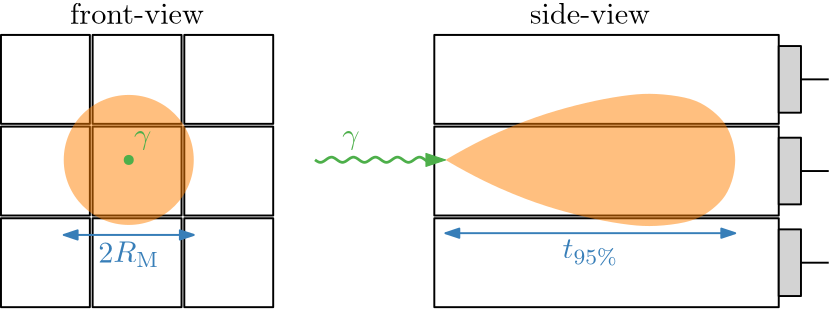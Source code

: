 <?xml version="1.0"?>
<!DOCTYPE ipe SYSTEM "ipe.dtd">
<ipe version="70107" creator="Ipe 7.2.2">
<info created="D:20160430203535" modified="D:20160430211014"/>
<ipestyle name="basic">
<symbol name="arrow/arc(spx)">
<path stroke="sym-stroke" fill="sym-stroke" pen="sym-pen">
0 0 m
-1 0.333 l
-1 -0.333 l
h
</path>
</symbol>
<symbol name="arrow/farc(spx)">
<path stroke="sym-stroke" fill="white" pen="sym-pen">
0 0 m
-1 0.333 l
-1 -0.333 l
h
</path>
</symbol>
<symbol name="arrow/ptarc(spx)">
<path stroke="sym-stroke" fill="sym-stroke" pen="sym-pen">
0 0 m
-1 0.333 l
-0.8 0 l
-1 -0.333 l
h
</path>
</symbol>
<symbol name="arrow/fptarc(spx)">
<path stroke="sym-stroke" fill="white" pen="sym-pen">
0 0 m
-1 0.333 l
-0.8 0 l
-1 -0.333 l
h
</path>
</symbol>
<symbol name="mark/circle(sx)" transformations="translations">
<path fill="sym-stroke">
0.6 0 0 0.6 0 0 e
0.4 0 0 0.4 0 0 e
</path>
</symbol>
<symbol name="mark/disk(sx)" transformations="translations">
<path fill="sym-stroke">
0.6 0 0 0.6 0 0 e
</path>
</symbol>
<symbol name="mark/fdisk(sfx)" transformations="translations">
<group>
<path fill="sym-fill">
0.5 0 0 0.5 0 0 e
</path>
<path fill="sym-stroke" fillrule="eofill">
0.6 0 0 0.6 0 0 e
0.4 0 0 0.4 0 0 e
</path>
</group>
</symbol>
<symbol name="mark/box(sx)" transformations="translations">
<path fill="sym-stroke" fillrule="eofill">
-0.6 -0.6 m
0.6 -0.6 l
0.6 0.6 l
-0.6 0.6 l
h
-0.4 -0.4 m
0.4 -0.4 l
0.4 0.4 l
-0.4 0.4 l
h
</path>
</symbol>
<symbol name="mark/square(sx)" transformations="translations">
<path fill="sym-stroke">
-0.6 -0.6 m
0.6 -0.6 l
0.6 0.6 l
-0.6 0.6 l
h
</path>
</symbol>
<symbol name="mark/fsquare(sfx)" transformations="translations">
<group>
<path fill="sym-fill">
-0.5 -0.5 m
0.5 -0.5 l
0.5 0.5 l
-0.5 0.5 l
h
</path>
<path fill="sym-stroke" fillrule="eofill">
-0.6 -0.6 m
0.6 -0.6 l
0.6 0.6 l
-0.6 0.6 l
h
-0.4 -0.4 m
0.4 -0.4 l
0.4 0.4 l
-0.4 0.4 l
h
</path>
</group>
</symbol>
<symbol name="mark/cross(sx)" transformations="translations">
<group>
<path fill="sym-stroke">
-0.43 -0.57 m
0.57 0.43 l
0.43 0.57 l
-0.57 -0.43 l
h
</path>
<path fill="sym-stroke">
-0.43 0.57 m
0.57 -0.43 l
0.43 -0.57 l
-0.57 0.43 l
h
</path>
</group>
</symbol>
<symbol name="arrow/fnormal(spx)">
<path stroke="sym-stroke" fill="white" pen="sym-pen">
0 0 m
-1 0.333 l
-1 -0.333 l
h
</path>
</symbol>
<symbol name="arrow/pointed(spx)">
<path stroke="sym-stroke" fill="sym-stroke" pen="sym-pen">
0 0 m
-1 0.333 l
-0.8 0 l
-1 -0.333 l
h
</path>
</symbol>
<symbol name="arrow/fpointed(spx)">
<path stroke="sym-stroke" fill="white" pen="sym-pen">
0 0 m
-1 0.333 l
-0.8 0 l
-1 -0.333 l
h
</path>
</symbol>
<symbol name="arrow/linear(spx)">
<path stroke="sym-stroke" pen="sym-pen">
-1 0.333 m
0 0 l
-1 -0.333 l
</path>
</symbol>
<symbol name="arrow/fdouble(spx)">
<path stroke="sym-stroke" fill="white" pen="sym-pen">
0 0 m
-1 0.333 l
-1 -0.333 l
h
-1 0 m
-2 0.333 l
-2 -0.333 l
h
</path>
</symbol>
<symbol name="arrow/double(spx)">
<path stroke="sym-stroke" fill="sym-stroke" pen="sym-pen">
0 0 m
-1 0.333 l
-1 -0.333 l
h
-1 0 m
-2 0.333 l
-2 -0.333 l
h
</path>
</symbol>
<pen name="heavier" value="0.8"/>
<pen name="fat" value="1.2"/>
<pen name="ultrafat" value="2"/>
<symbolsize name="large" value="5"/>
<symbolsize name="small" value="2"/>
<symbolsize name="tiny" value="1.1"/>
<arrowsize name="large" value="10"/>
<arrowsize name="small" value="5"/>
<arrowsize name="tiny" value="3"/>
<color name="red" value="1 0 0"/>
<color name="green" value="0 1 0"/>
<color name="blue" value="0 0 1"/>
<color name="yellow" value="1 1 0"/>
<color name="orange" value="1 0.647 0"/>
<color name="gold" value="1 0.843 0"/>
<color name="purple" value="0.627 0.125 0.941"/>
<color name="gray" value="0.745"/>
<color name="brown" value="0.647 0.165 0.165"/>
<color name="navy" value="0 0 0.502"/>
<color name="pink" value="1 0.753 0.796"/>
<color name="seagreen" value="0.18 0.545 0.341"/>
<color name="turquoise" value="0.251 0.878 0.816"/>
<color name="violet" value="0.933 0.51 0.933"/>
<color name="darkblue" value="0 0 0.545"/>
<color name="darkcyan" value="0 0.545 0.545"/>
<color name="darkgray" value="0.663"/>
<color name="darkgreen" value="0 0.392 0"/>
<color name="darkmagenta" value="0.545 0 0.545"/>
<color name="darkorange" value="1 0.549 0"/>
<color name="darkred" value="0.545 0 0"/>
<color name="lightblue" value="0.678 0.847 0.902"/>
<color name="lightcyan" value="0.878 1 1"/>
<color name="lightgray" value="0.827"/>
<color name="lightgreen" value="0.565 0.933 0.565"/>
<color name="lightyellow" value="1 1 0.878"/>
<dashstyle name="dashed" value="[4] 0"/>
<dashstyle name="dotted" value="[1 3] 0"/>
<dashstyle name="dash dotted" value="[4 2 1 2] 0"/>
<dashstyle name="dash dot dotted" value="[4 2 1 2 1 2] 0"/>
<textsize name="large" value="\large"/>
<textsize name="Large" value="\Large"/>
<textsize name="LARGE" value="\LARGE"/>
<textsize name="huge" value="\huge"/>
<textsize name="Huge" value="\Huge"/>
<textsize name="small" value="\small"/>
<textsize name="footnote" value="\footnotesize"/>
<textsize name="tiny" value="\tiny"/>
<textstyle name="center" begin="\begin{center}" end="\end{center}"/>
<textstyle name="itemize" begin="\begin{itemize}" end="\end{itemize}"/>
<textstyle name="item" begin="\begin{itemize}\item{}" end="\end{itemize}"/>
<gridsize name="4 pts" value="4"/>
<gridsize name="8 pts (~3 mm)" value="8"/>
<gridsize name="16 pts (~6 mm)" value="16"/>
<gridsize name="32 pts (~12 mm)" value="32"/>
<gridsize name="10 pts (~3.5 mm)" value="10"/>
<gridsize name="20 pts (~7 mm)" value="20"/>
<gridsize name="14 pts (~5 mm)" value="14"/>
<gridsize name="28 pts (~10 mm)" value="28"/>
<gridsize name="56 pts (~20 mm)" value="56"/>
<anglesize name="90 deg" value="90"/>
<anglesize name="60 deg" value="60"/>
<anglesize name="45 deg" value="45"/>
<anglesize name="30 deg" value="30"/>
<anglesize name="22.5 deg" value="22.5"/>
<opacity name="10%" value="0.1"/>
<opacity name="30%" value="0.3"/>
<opacity name="50%" value="0.5"/>
<opacity name="75%" value="0.75"/>
<tiling name="falling" angle="-60" step="4" width="1"/>
<tiling name="rising" angle="30" step="4" width="1"/>
</ipestyle>
<page>
<layer name="alpha"/>
<layer name="shower-template"/>
<view layers="alpha" active="alpha"/>
<path layer="shower-template" matrix="1 0 0 1 5.78886 5.78886" stroke="black">
200.956 506.843 m
454.766 506.843 l
</path>
<path stroke="black">
400.287 512.576 m
400.237 517.392
397.367 525.193
392.336 530.729
383.847 536.155
374.145 539.34
356.564 540.968
343.823 540.489
324.184 537.959
303.038 533.755
281.739 528.183
258.667 519.977
242.689 512.632 c
258.667 505.287
281.739 497.081
303.038 491.509
324.184 487.305
343.823 484.775
356.564 484.296
374.145 485.924
383.847 489.109
392.336 494.535
397.367 500.071
400.237 507.872
400.287 512.688 c
</path>
<path layer="alpha" matrix="1 0 0 1 24 0" stroke="black" pen="0.7">
160 768 m
160 736 l
192 736 l
192 768 l
h
</path>
<path matrix="1 0 0 1 57 0" stroke="black" pen="0.7">
160 768 m
160 736 l
192 736 l
192 768 l
h
</path>
<path matrix="1 0 0 1 90 0" stroke="black" pen="0.7">
160 768 m
160 736 l
192 736 l
192 768 l
h
</path>
<path matrix="1 0 0 1 24 -33" stroke="black" pen="0.7">
160 768 m
160 736 l
192 736 l
192 768 l
h
</path>
<path matrix="1 0 0 1 57 -33" stroke="black" pen="0.7">
160 768 m
160 736 l
192 736 l
192 768 l
h
</path>
<path matrix="1 0 0 1 90 -33" stroke="black" pen="0.7">
160 768 m
160 736 l
192 736 l
192 768 l
h
</path>
<path matrix="1 0 0 1 24 -66" stroke="black" pen="0.7">
160 768 m
160 736 l
192 736 l
192 768 l
h
</path>
<path matrix="1 0 0 1 57 -66" stroke="black" pen="0.7">
160 768 m
160 736 l
192 736 l
192 768 l
h
</path>
<path matrix="1 0 0 1 90 -66" stroke="black" pen="0.7">
160 768 m
160 736 l
192 736 l
192 768 l
h
</path>
<text matrix="1 0 0 1 37 -8" transformations="translations" pos="196 780" stroke="0" type="label" width="48.212" height="7.576" depth="0" halign="center" valign="baseline" size="11">front-view</text>
<text matrix="1 0 0 1 0 -8" transformations="translations" pos="396 780" stroke="0" type="label" width="43.394" height="7.576" depth="0" halign="center" valign="baseline" size="11">side-view</text>
<group>
<path matrix="1 0 0 1 12 0" stroke="0" pen="0.7">
460 752 m
470 752 l
</path>
<path stroke="black" pen="0.7">
340 768 m
340 736 l
464 736 l
464 768 l
h
</path>
<group matrix="1 0 0 1 208 0">
<path stroke="black" fill="lightgray" pen="0.7">
256 764 m
256 740 l
264 740 l
264 764 l
h
</path>
</group>
</group>
<group matrix="1 0 0 1 0 -33">
<path matrix="1 0 0 1 12 0" stroke="0" pen="0.7">
460 752 m
470 752 l
</path>
<path stroke="black" pen="0.7">
340 768 m
340 736 l
464 736 l
464 768 l
h
</path>
<group matrix="1 0 0 1 208 0">
<path stroke="black" fill="lightgray" pen="0.7">
256 764 m
256 740 l
264 740 l
264 764 l
h
</path>
</group>
</group>
<group matrix="1 0 0 1 0 -66">
<path matrix="1 0 0 1 12 0" stroke="0" pen="0.7">
460 752 m
470 752 l
</path>
<path stroke="black" pen="0.7">
340 768 m
340 736 l
464 736 l
464 768 l
h
</path>
<group matrix="1 0 0 1 208 0">
<path stroke="black" fill="lightgray" pen="0.7">
256 764 m
256 740 l
264 740 l
264 764 l
h
</path>
</group>
</group>
<path matrix="1 0 0 1 -3 4" fill="1 0.502 0" opacity="50%">
23.4042 0 0 23.4042 233 719 e
</path>
<text matrix="1 0 0 1 -28.1 12.7433" transformations="translations" pos="260 716" stroke="0.302 0.686 0.29" type="label" width="6.254" height="4.698" depth="2.12" valign="baseline" size="11">$\gamma$</text>
<text matrix="1 0 0 1 -166.896 -25.063" transformations="translations" pos="396.896 714.063" stroke="0.216 0.494 0.722" type="label" width="21.99" height="7.453" depth="1.69" halign="center" valign="center" size="11">$2 R_\mathrm{M}$</text>
<path matrix="0 1 -1 0 949 463" stroke="0.216 0.494 0.722" pen="0.7" arrow="normal/small" rarrow="normal/small">
233 742.404 m
233 695.596 l
</path>
<use matrix="1 0 0 1 5 4" name="mark/disk(sx)" pos="225 719" size="normal" stroke="0.302 0.686 0.29"/>
<path matrix="0.661978 0 0 0.848267 183.345 288.151" fill="1 0.502 0" opacity="50%">
400.287 512.576 m
400.237 517.392
397.367 525.193
392.336 530.729
383.847 536.155
374.145 539.34
356.564 540.968
343.823 540.489
324.184 537.959
303.038 533.755
281.739 528.183
258.667 519.977
242.689 512.632 c
258.667 505.287
281.739 497.081
303.038 491.509
324.184 487.305
343.823 484.775
356.564 484.296
374.145 485.924
383.847 489.109
392.336 494.535
397.367 500.071
400.237 507.872
400.287 512.688 c
</path>
<text matrix="1 0 0 1 46.9 12.7433" transformations="translations" pos="260 716" stroke="0.302 0.686 0.29" type="label" width="6.254" height="4.698" depth="2.12" valign="baseline" size="11">$\gamma$</text>
<path matrix="1 0 0 1 192 -13" stroke="0.302 0.686 0.29" pen="1">
145.7 735.3 m
145.622 735.357
145.196 735.658
144.769 735.974 c
144.342 736.291
143.915 736.621
143.488 736.812 c
143.061 737.003
142.634 737.055
142.207 736.942 c
141.78 736.83
141.353 736.552
140.926 736.242 c
140.499 735.931
140.072 735.587
139.645 735.373 c
139.218 735.158
138.791 735.073
138.364 735.157 c
137.937 735.242
137.51 735.495
137.083 735.799 c
136.656 736.102
136.229 736.455
135.802 736.691 c
135.375 736.927
134.948 737.045
134.521 736.99 c
134.094 736.935
133.667 736.707
133.24 736.413 c
132.813 736.12
132.386 735.761
131.959 735.506 c
131.532 735.252
131.105 735.101
130.678 735.126 c
130.251 735.151
129.824 735.352
129.397 735.633 c
128.97 735.914
128.544 736.276
128.117 736.547 c
127.69 736.818
127.263 736.999
126.836 737.004 c
126.409 737.009
125.982 736.838
125.555 736.572 c
125.128 736.306
124.701 735.945
124.274 735.66 c
123.847 735.374
123.42 735.164
122.993 735.129 c
122.566 735.094
122.139 735.234
121.712 735.483 c
121.285 735.731
120.858 736.088
120.431 736.386 c
120.004 736.683
119.577 736.92
119.15 736.984 c
118.723 737.049
118.296 736.942
117.869 736.713 c
117.442 736.484
117.015 736.134
116.588 735.827 c
116.161 735.521
115.734 735.26
115.307 735.166 c
114.88 735.072
114.453 735.146
114.026 735.353 c
113.599 735.56
113.172 735.9
112.745 736.212 c
112.318 736.525
111.891 736.809
111.464 736.931 c
111.037 737.053
110.61 737.013
110.183 736.83 c
109.756 736.646
109.329 736.32
108.902 736.004 c
108.475 735.689
108.048 735.384
107.621 735.235 c
107.194 735.086
106.767 735.091
106.34 735.249 c
105.913 735.408
105.486 735.718
105.059 736.034 c
</path>
<path matrix="1 0 0 1 120 19" stroke="0.302 0.686 0.29" pen="0.4" arrow="normal/normal">
220 704 m
224 704 l
</path>
<path matrix="1 0 0 1 0 -22.3712" stroke="0.216 0.494 0.722" pen="0.7" arrow="normal/small" rarrow="normal/small">
344 719 m
448.317 719 l
</path>
<text matrix="1 0 0 1 0.158367 5.62882" transformations="translations" pos="396 684" stroke="0.216 0.494 0.722" type="label" width="19.963" height="6.713" depth="2.66" halign="center" valign="center" size="11">$t_\mathrm{95\%}$</text>
</page>
</ipe>
